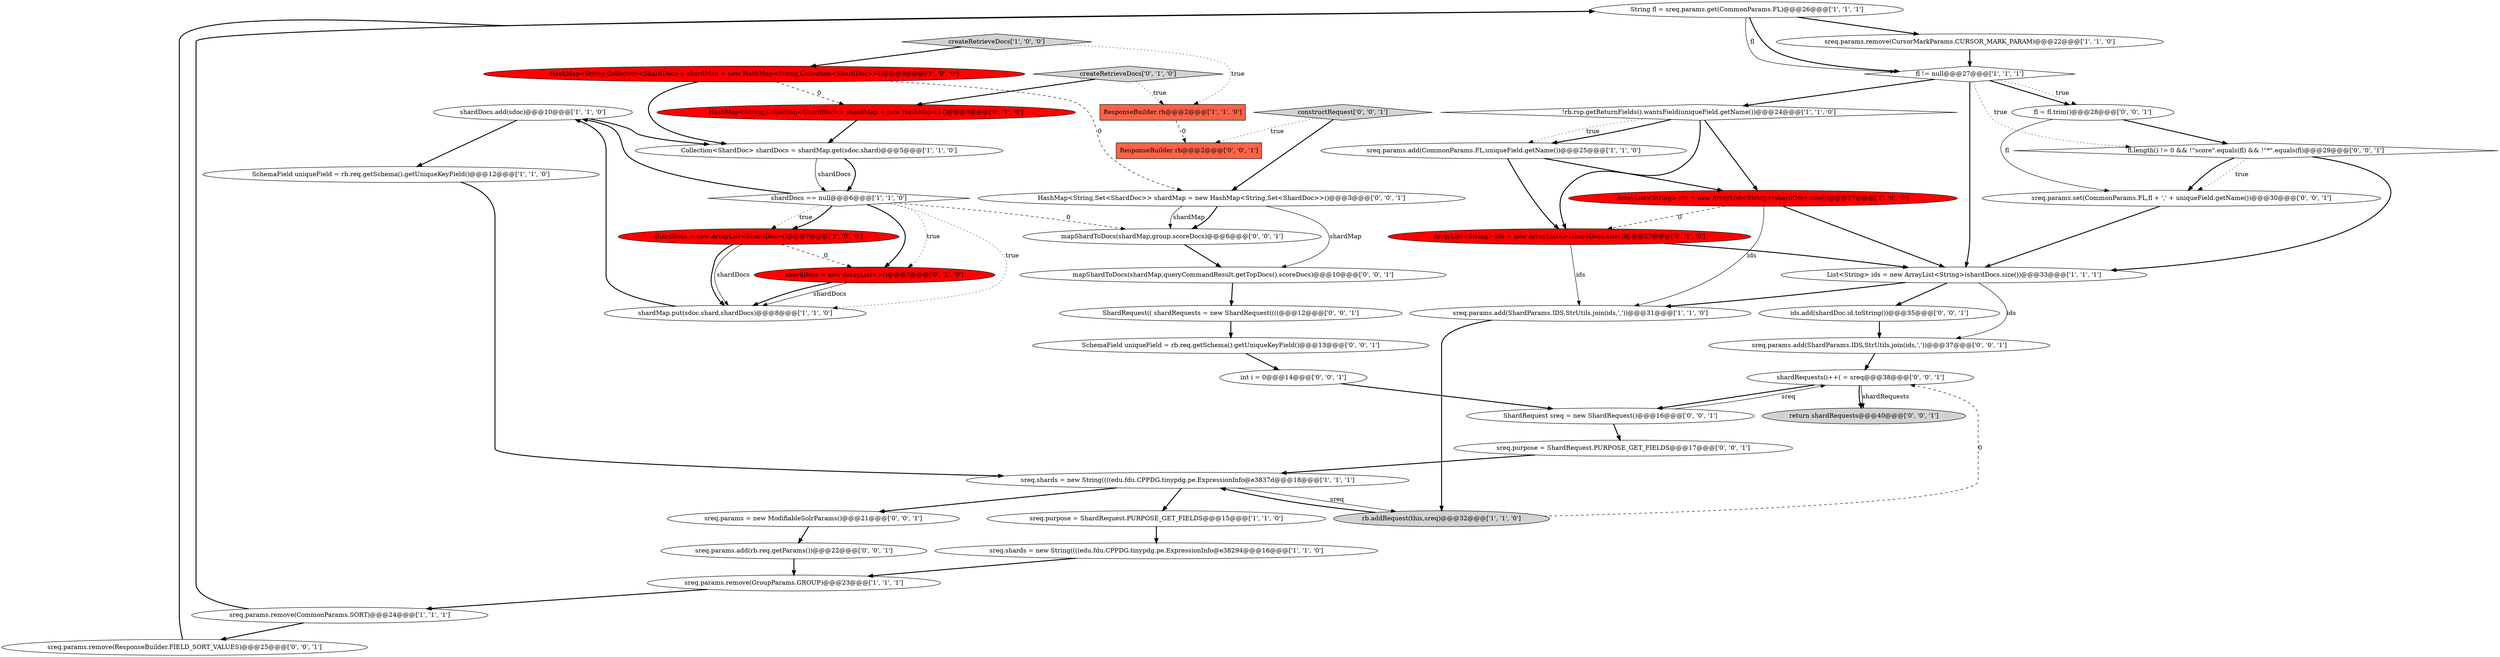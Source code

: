 digraph {
17 [style = filled, label = "String fl = sreq.params.get(CommonParams.FL)@@@26@@@['1', '1', '1']", fillcolor = white, shape = ellipse image = "AAA0AAABBB1BBB"];
21 [style = filled, label = "List<String> ids = new ArrayList<String>(shardDocs.size())@@@33@@@['1', '1', '1']", fillcolor = white, shape = ellipse image = "AAA0AAABBB1BBB"];
6 [style = filled, label = "ResponseBuilder rb@@@2@@@['1', '1', '0']", fillcolor = tomato, shape = box image = "AAA0AAABBB1BBB"];
33 [style = filled, label = "ResponseBuilder rb@@@2@@@['0', '0', '1']", fillcolor = tomato, shape = box image = "AAA0AAABBB3BBB"];
46 [style = filled, label = "sreq.params.set(CommonParams.FL,fl + ',' + uniqueField.getName())@@@30@@@['0', '0', '1']", fillcolor = white, shape = ellipse image = "AAA0AAABBB3BBB"];
30 [style = filled, label = "sreq.params.remove(ResponseBuilder.FIELD_SORT_VALUES)@@@25@@@['0', '0', '1']", fillcolor = white, shape = ellipse image = "AAA0AAABBB3BBB"];
14 [style = filled, label = "sreq.params.remove(CommonParams.SORT)@@@24@@@['1', '1', '1']", fillcolor = white, shape = ellipse image = "AAA0AAABBB1BBB"];
12 [style = filled, label = "shardDocs = new ArrayList<ShardDoc>()@@@7@@@['1', '0', '0']", fillcolor = red, shape = ellipse image = "AAA1AAABBB1BBB"];
24 [style = filled, label = "createRetrieveDocs['0', '1', '0']", fillcolor = lightgray, shape = diamond image = "AAA0AAABBB2BBB"];
11 [style = filled, label = "sreq.purpose = ShardRequest.PURPOSE_GET_FIELDS@@@15@@@['1', '1', '0']", fillcolor = white, shape = ellipse image = "AAA0AAABBB1BBB"];
4 [style = filled, label = "sreq.params.remove(GroupParams.GROUP)@@@23@@@['1', '1', '1']", fillcolor = white, shape = ellipse image = "AAA0AAABBB1BBB"];
1 [style = filled, label = "Collection<ShardDoc> shardDocs = shardMap.get(sdoc.shard)@@@5@@@['1', '1', '0']", fillcolor = white, shape = ellipse image = "AAA0AAABBB1BBB"];
39 [style = filled, label = "HashMap<String,Set<ShardDoc>> shardMap = new HashMap<String,Set<ShardDoc>>()@@@3@@@['0', '0', '1']", fillcolor = white, shape = ellipse image = "AAA0AAABBB3BBB"];
29 [style = filled, label = "sreq.params.add(ShardParams.IDS,StrUtils.join(ids,','))@@@37@@@['0', '0', '1']", fillcolor = white, shape = ellipse image = "AAA0AAABBB3BBB"];
31 [style = filled, label = "mapShardToDocs(shardMap,queryCommandResult.getTopDocs().scoreDocs)@@@10@@@['0', '0', '1']", fillcolor = white, shape = ellipse image = "AAA0AAABBB3BBB"];
22 [style = filled, label = "rb.addRequest(this,sreq)@@@32@@@['1', '1', '0']", fillcolor = lightgray, shape = ellipse image = "AAA0AAABBB1BBB"];
40 [style = filled, label = "mapShardToDocs(shardMap,group.scoreDocs)@@@6@@@['0', '0', '1']", fillcolor = white, shape = ellipse image = "AAA0AAABBB3BBB"];
27 [style = filled, label = "sreq.params = new ModifiableSolrParams()@@@21@@@['0', '0', '1']", fillcolor = white, shape = ellipse image = "AAA0AAABBB3BBB"];
23 [style = filled, label = "HashMap<String,Collection<ShardDoc>> shardMap = new HashMap<>()@@@3@@@['0', '1', '0']", fillcolor = red, shape = ellipse image = "AAA1AAABBB2BBB"];
32 [style = filled, label = "constructRequest['0', '0', '1']", fillcolor = lightgray, shape = diamond image = "AAA0AAABBB3BBB"];
10 [style = filled, label = "!rb.rsp.getReturnFields().wantsField(uniqueField.getName())@@@24@@@['1', '1', '0']", fillcolor = white, shape = diamond image = "AAA0AAABBB1BBB"];
8 [style = filled, label = "shardMap.put(sdoc.shard,shardDocs)@@@8@@@['1', '1', '0']", fillcolor = white, shape = ellipse image = "AAA0AAABBB1BBB"];
43 [style = filled, label = "sreq.purpose = ShardRequest.PURPOSE_GET_FIELDS@@@17@@@['0', '0', '1']", fillcolor = white, shape = ellipse image = "AAA0AAABBB3BBB"];
2 [style = filled, label = "shardDocs.add(sdoc)@@@10@@@['1', '1', '0']", fillcolor = white, shape = ellipse image = "AAA0AAABBB1BBB"];
34 [style = filled, label = "int i = 0@@@14@@@['0', '0', '1']", fillcolor = white, shape = ellipse image = "AAA0AAABBB3BBB"];
44 [style = filled, label = "ids.add(shardDoc.id.toString())@@@35@@@['0', '0', '1']", fillcolor = white, shape = ellipse image = "AAA0AAABBB3BBB"];
3 [style = filled, label = "sreq.shards = new String((((edu.fdu.CPPDG.tinypdg.pe.ExpressionInfo@e38294@@@16@@@['1', '1', '0']", fillcolor = white, shape = ellipse image = "AAA0AAABBB1BBB"];
36 [style = filled, label = "fl = fl.trim()@@@28@@@['0', '0', '1']", fillcolor = white, shape = ellipse image = "AAA0AAABBB3BBB"];
0 [style = filled, label = "sreq.params.remove(CursorMarkParams.CURSOR_MARK_PARAM)@@@22@@@['1', '1', '0']", fillcolor = white, shape = ellipse image = "AAA0AAABBB1BBB"];
38 [style = filled, label = "ShardRequest(( shardRequests = new ShardRequest((((@@@12@@@['0', '0', '1']", fillcolor = white, shape = ellipse image = "AAA0AAABBB3BBB"];
9 [style = filled, label = "sreq.shards = new String((((edu.fdu.CPPDG.tinypdg.pe.ExpressionInfo@e3837d@@@18@@@['1', '1', '1']", fillcolor = white, shape = ellipse image = "AAA0AAABBB1BBB"];
13 [style = filled, label = "fl != null@@@27@@@['1', '1', '1']", fillcolor = white, shape = diamond image = "AAA0AAABBB1BBB"];
42 [style = filled, label = "fl.length() != 0 && !\"score\".equals(fl) && !\"*\".equals(fl)@@@29@@@['0', '0', '1']", fillcolor = white, shape = diamond image = "AAA0AAABBB3BBB"];
25 [style = filled, label = "shardDocs = new ArrayList<>()@@@7@@@['0', '1', '0']", fillcolor = red, shape = ellipse image = "AAA1AAABBB2BBB"];
37 [style = filled, label = "SchemaField uniqueField = rb.req.getSchema().getUniqueKeyField()@@@13@@@['0', '0', '1']", fillcolor = white, shape = ellipse image = "AAA0AAABBB3BBB"];
28 [style = filled, label = "sreq.params.add(rb.req.getParams())@@@22@@@['0', '0', '1']", fillcolor = white, shape = ellipse image = "AAA0AAABBB3BBB"];
5 [style = filled, label = "sreq.params.add(ShardParams.IDS,StrUtils.join(ids,','))@@@31@@@['1', '1', '0']", fillcolor = white, shape = ellipse image = "AAA0AAABBB1BBB"];
20 [style = filled, label = "sreq.params.add(CommonParams.FL,uniqueField.getName())@@@25@@@['1', '1', '0']", fillcolor = white, shape = ellipse image = "AAA0AAABBB1BBB"];
26 [style = filled, label = "ArrayList<String> ids = new ArrayList<>(shardDocs.size())@@@27@@@['0', '1', '0']", fillcolor = red, shape = ellipse image = "AAA1AAABBB2BBB"];
41 [style = filled, label = "ShardRequest sreq = new ShardRequest()@@@16@@@['0', '0', '1']", fillcolor = white, shape = ellipse image = "AAA0AAABBB3BBB"];
45 [style = filled, label = "return shardRequests@@@40@@@['0', '0', '1']", fillcolor = lightgray, shape = ellipse image = "AAA0AAABBB3BBB"];
16 [style = filled, label = "shardDocs == null@@@6@@@['1', '1', '0']", fillcolor = white, shape = diamond image = "AAA0AAABBB1BBB"];
35 [style = filled, label = "shardRequests(i++( = sreq@@@38@@@['0', '0', '1']", fillcolor = white, shape = ellipse image = "AAA0AAABBB3BBB"];
7 [style = filled, label = "createRetrieveDocs['1', '0', '0']", fillcolor = lightgray, shape = diamond image = "AAA0AAABBB1BBB"];
15 [style = filled, label = "HashMap<String,Collection<ShardDoc>> shardMap = new HashMap<String,Collection<ShardDoc>>()@@@3@@@['1', '0', '0']", fillcolor = red, shape = ellipse image = "AAA1AAABBB1BBB"];
18 [style = filled, label = "ArrayList<String> ids = new ArrayList<String>(shardDocs.size())@@@27@@@['1', '0', '0']", fillcolor = red, shape = ellipse image = "AAA1AAABBB1BBB"];
19 [style = filled, label = "SchemaField uniqueField = rb.req.getSchema().getUniqueKeyField()@@@12@@@['1', '1', '0']", fillcolor = white, shape = ellipse image = "AAA0AAABBB1BBB"];
24->6 [style = dotted, label="true"];
9->11 [style = bold, label=""];
0->13 [style = bold, label=""];
35->41 [style = bold, label=""];
20->26 [style = bold, label=""];
27->28 [style = bold, label=""];
14->17 [style = bold, label=""];
3->4 [style = bold, label=""];
39->31 [style = solid, label="shardMap"];
46->21 [style = bold, label=""];
19->9 [style = bold, label=""];
10->20 [style = dotted, label="true"];
13->36 [style = bold, label=""];
35->45 [style = bold, label=""];
12->8 [style = solid, label="shardDocs"];
40->31 [style = bold, label=""];
42->21 [style = bold, label=""];
9->22 [style = solid, label="sreq"];
36->46 [style = solid, label="fl"];
7->6 [style = dotted, label="true"];
21->44 [style = bold, label=""];
14->30 [style = bold, label=""];
42->46 [style = bold, label=""];
13->36 [style = dotted, label="true"];
22->9 [style = bold, label=""];
10->26 [style = bold, label=""];
21->29 [style = solid, label="ids"];
6->33 [style = dashed, label="0"];
20->18 [style = bold, label=""];
38->37 [style = bold, label=""];
1->16 [style = bold, label=""];
17->13 [style = solid, label="fl"];
29->35 [style = bold, label=""];
25->8 [style = solid, label="shardDocs"];
16->25 [style = dotted, label="true"];
5->22 [style = bold, label=""];
41->43 [style = bold, label=""];
16->40 [style = dashed, label="0"];
39->40 [style = solid, label="shardMap"];
36->42 [style = bold, label=""];
35->45 [style = solid, label="shardRequests"];
13->10 [style = bold, label=""];
10->18 [style = bold, label=""];
16->8 [style = dotted, label="true"];
4->14 [style = bold, label=""];
30->17 [style = bold, label=""];
2->1 [style = bold, label=""];
44->29 [style = bold, label=""];
31->38 [style = bold, label=""];
41->35 [style = solid, label="sreq"];
43->9 [style = bold, label=""];
32->33 [style = dotted, label="true"];
26->21 [style = bold, label=""];
9->27 [style = bold, label=""];
21->5 [style = bold, label=""];
17->0 [style = bold, label=""];
8->2 [style = bold, label=""];
11->3 [style = bold, label=""];
18->5 [style = solid, label="ids"];
12->8 [style = bold, label=""];
39->40 [style = bold, label=""];
26->5 [style = solid, label="ids"];
7->15 [style = bold, label=""];
32->39 [style = bold, label=""];
17->13 [style = bold, label=""];
15->39 [style = dashed, label="0"];
18->21 [style = bold, label=""];
22->35 [style = dashed, label="0"];
24->23 [style = bold, label=""];
15->1 [style = bold, label=""];
10->20 [style = bold, label=""];
2->19 [style = bold, label=""];
16->12 [style = dotted, label="true"];
15->23 [style = dashed, label="0"];
16->25 [style = bold, label=""];
13->42 [style = dotted, label="true"];
34->41 [style = bold, label=""];
16->2 [style = bold, label=""];
12->25 [style = dashed, label="0"];
37->34 [style = bold, label=""];
23->1 [style = bold, label=""];
25->8 [style = bold, label=""];
13->21 [style = bold, label=""];
42->46 [style = dotted, label="true"];
16->12 [style = bold, label=""];
1->16 [style = solid, label="shardDocs"];
18->26 [style = dashed, label="0"];
28->4 [style = bold, label=""];
}
